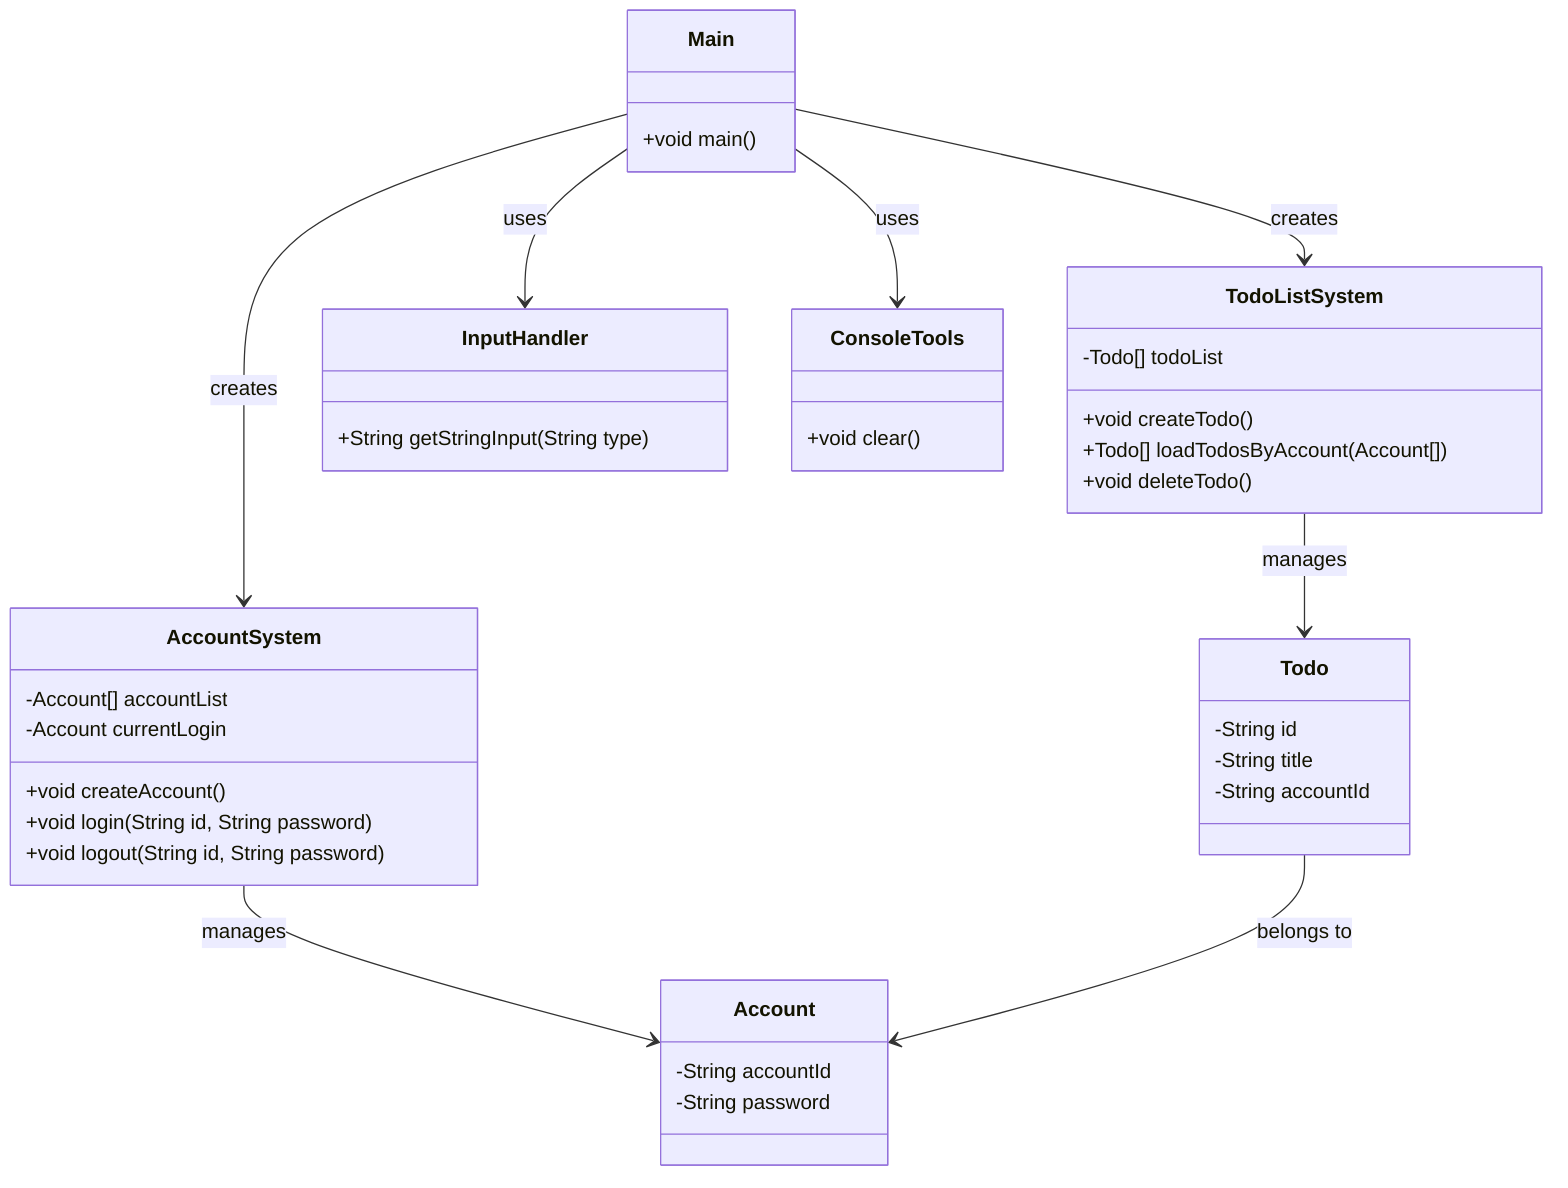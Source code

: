 classDiagram
    class Todo {
        -String id
        -String title
        -String accountId
    }
    
    class TodoListSystem {
        -Todo[] todoList
        +void createTodo()
        +Todo[] loadTodosByAccount(Account[])
        +void deleteTodo()
    }
    
    class Account {
        -String accountId
        -String password
    }
    
    class AccountSystem {
        -Account[] accountList
        -Account currentLogin
        +void createAccount()
        +void login(String id, String password)
        +void logout(String id, String password)
    }
    
    class InputHandler {
        +String getStringInput(String type)
    }
    
    class ConsoleTools {
        +void clear()
    }
    
    class Main {
        +void main()
    }
    
    Main --> AccountSystem : creates
    Main --> TodoListSystem : creates
    Main --> InputHandler : uses
    Main --> ConsoleTools : uses
    TodoListSystem --> Todo : manages
    AccountSystem --> Account : manages
    Todo --> Account : belongs to